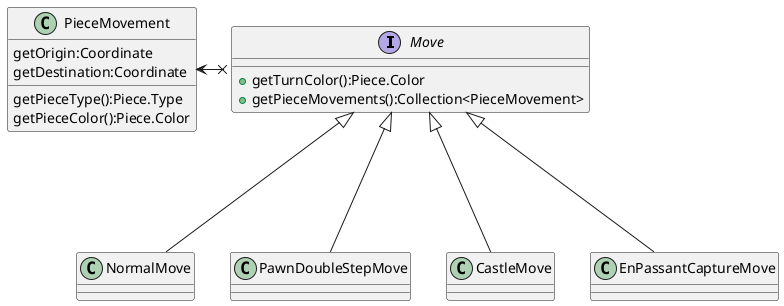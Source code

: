 @startuml



interface Move{
+getTurnColor():Piece.Color
+getPieceMovements():Collection<PieceMovement>
}

class PieceMovement{
getPieceType():Piece.Type
getPieceColor():Piece.Color
getOrigin:Coordinate
getDestination:Coordinate
}

class NormalMove{

}

class PawnDoubleStepMove{

}

class CastleMove{

}

class EnPassantCaptureMove{

}

PawnDoubleStepMove --up-|> Move
CastleMove --up-|> Move
EnPassantCaptureMove --up-|> Move
NormalMove --up-|> Move


Move x-left-> PieceMovement

@enduml